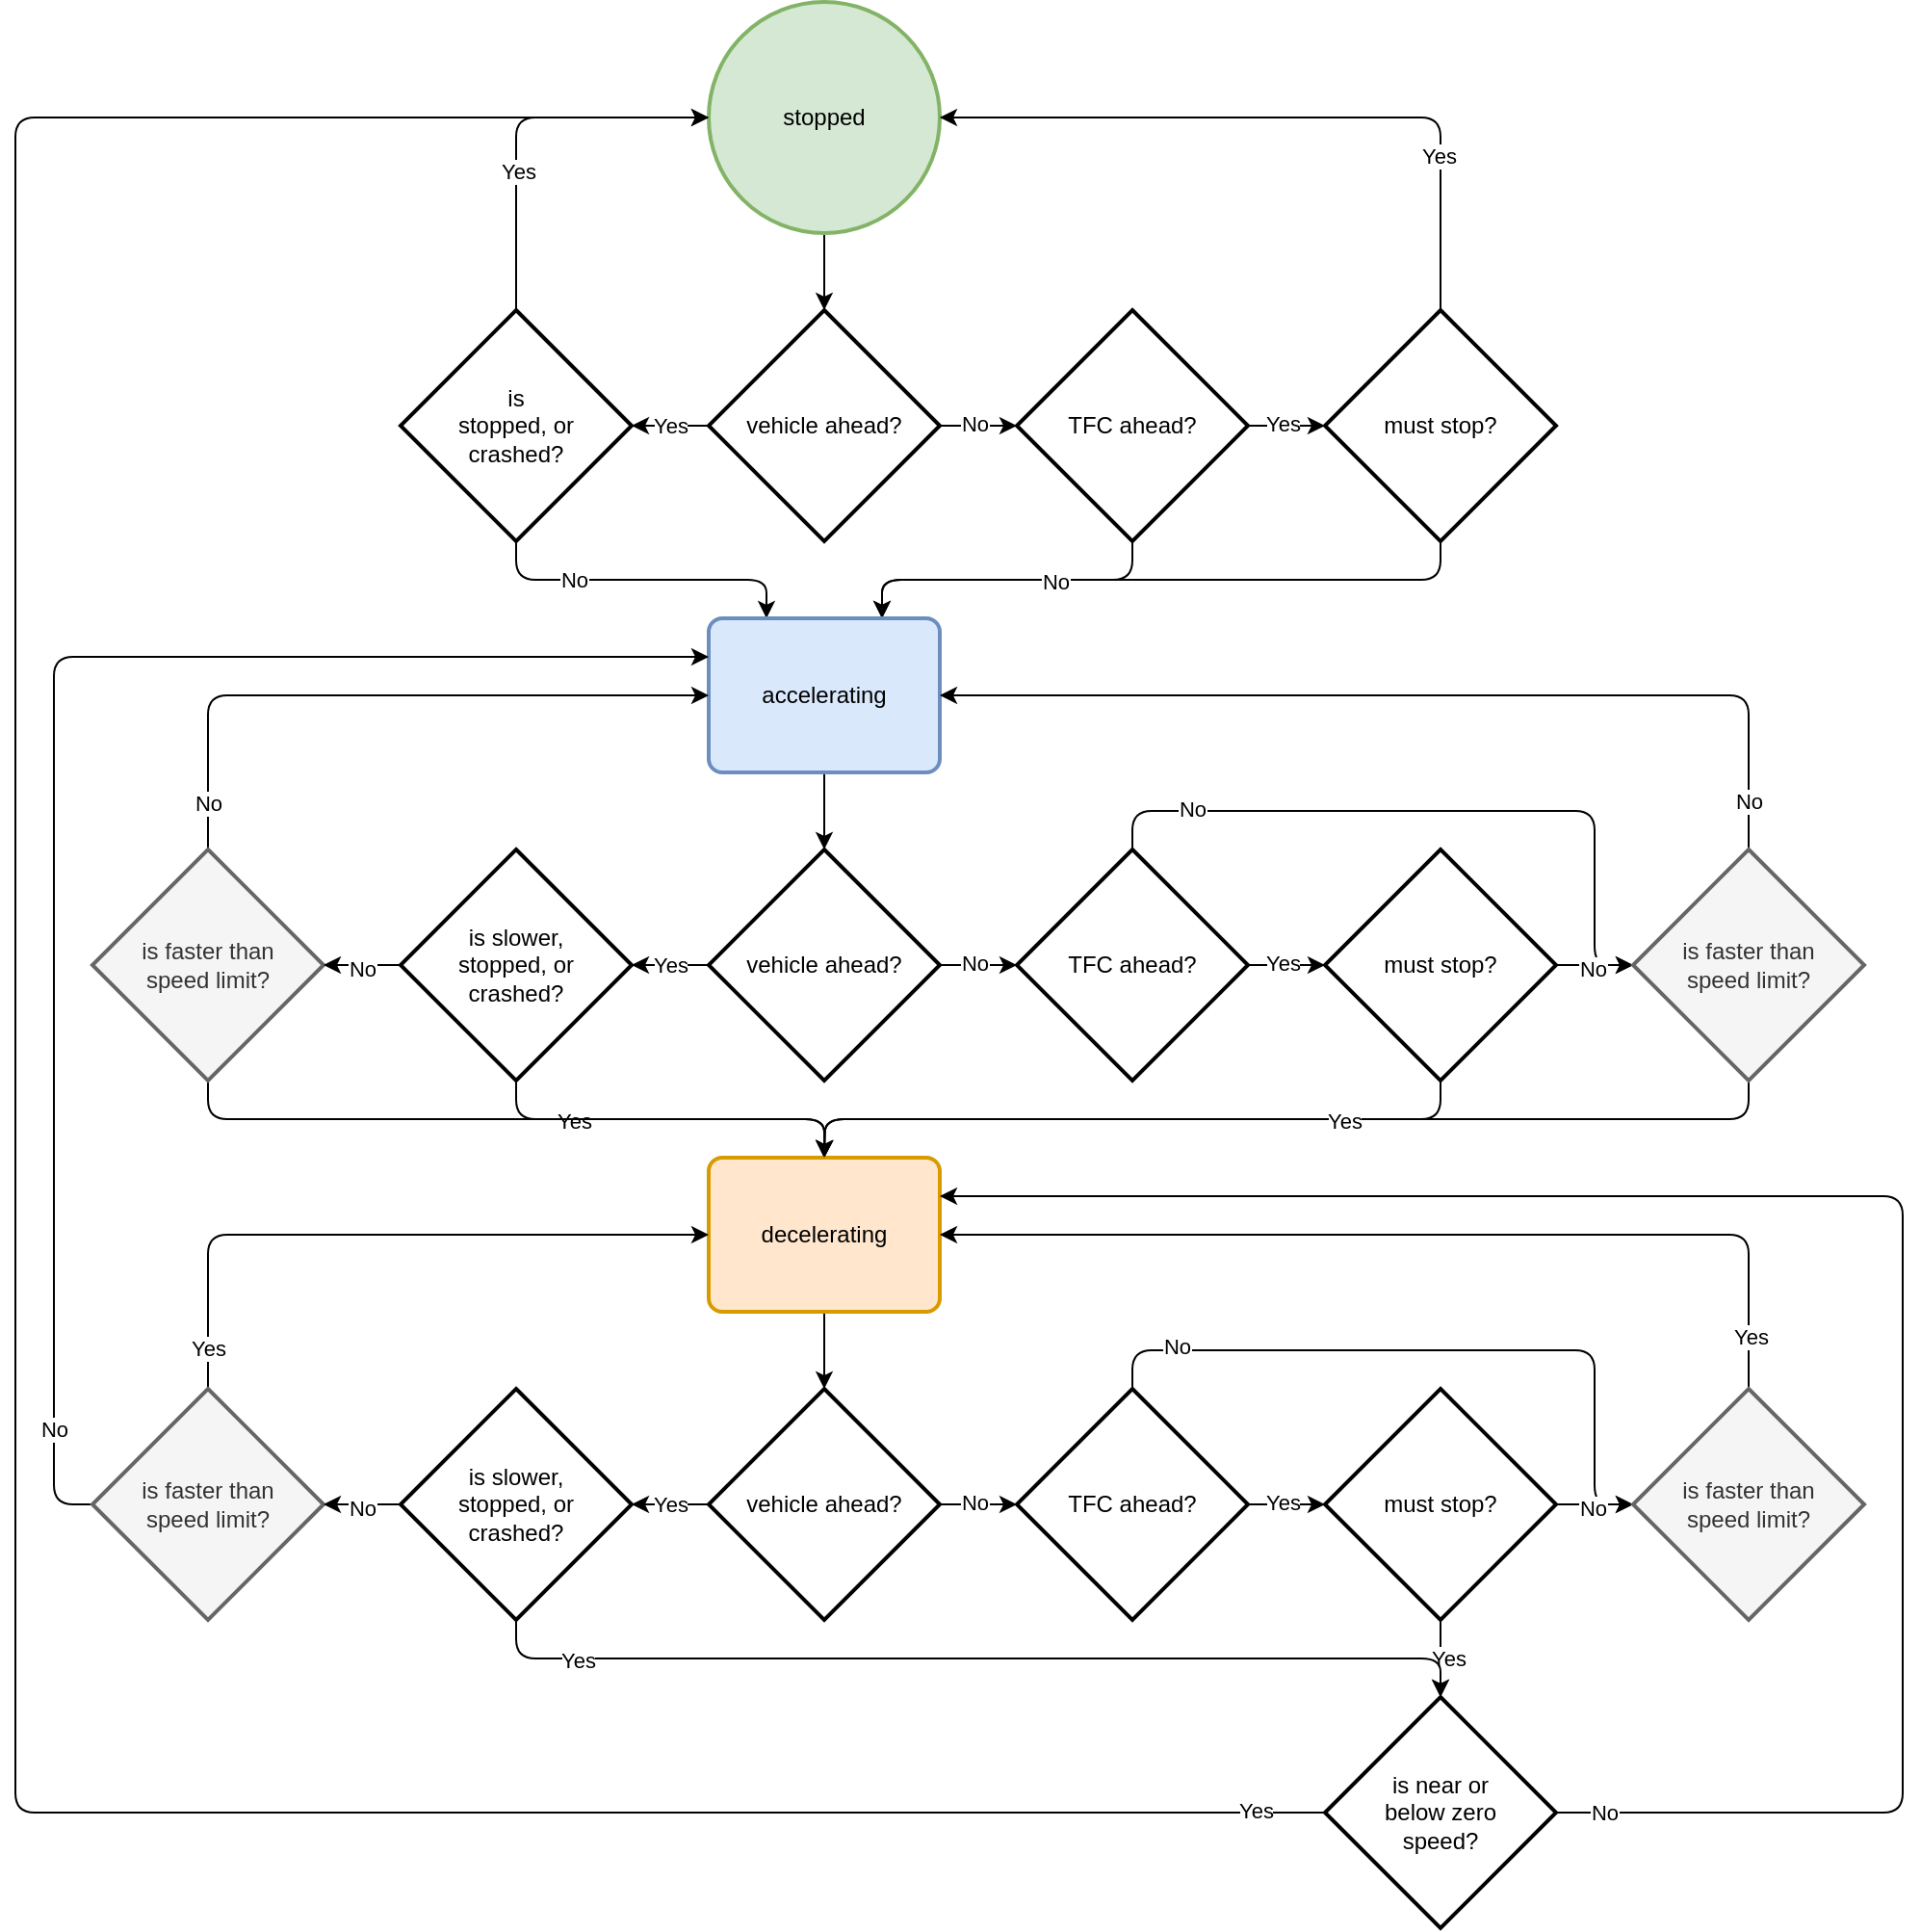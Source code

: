 <mxfile version="21.6.5" type="device">
  <diagram name="Page-1" id="joOFA0rlE12X3q9pTDwf">
    <mxGraphModel dx="2133" dy="830" grid="1" gridSize="10" guides="1" tooltips="1" connect="1" arrows="1" fold="1" page="1" pageScale="1" pageWidth="827" pageHeight="1169" math="0" shadow="0">
      <root>
        <mxCell id="0" />
        <mxCell id="1" parent="0" />
        <mxCell id="bNz2frpq777b6b2rO7nt-34" value="" style="edgeStyle=orthogonalEdgeStyle;rounded=0;orthogonalLoop=1;jettySize=auto;html=1;" edge="1" parent="1" source="bNz2frpq777b6b2rO7nt-1" target="bNz2frpq777b6b2rO7nt-2">
          <mxGeometry relative="1" as="geometry" />
        </mxCell>
        <mxCell id="bNz2frpq777b6b2rO7nt-1" value="stopped" style="strokeWidth=2;html=1;shape=mxgraph.flowchart.start_2;whiteSpace=wrap;fillColor=#d5e8d4;strokeColor=#82b366;" vertex="1" parent="1">
          <mxGeometry x="360" y="40" width="120" height="120" as="geometry" />
        </mxCell>
        <mxCell id="bNz2frpq777b6b2rO7nt-35" value="" style="edgeStyle=orthogonalEdgeStyle;rounded=0;orthogonalLoop=1;jettySize=auto;html=1;" edge="1" parent="1" source="bNz2frpq777b6b2rO7nt-2" target="bNz2frpq777b6b2rO7nt-30">
          <mxGeometry relative="1" as="geometry" />
        </mxCell>
        <mxCell id="bNz2frpq777b6b2rO7nt-36" value="No" style="edgeLabel;html=1;align=center;verticalAlign=middle;resizable=0;points=[];" vertex="1" connectable="0" parent="bNz2frpq777b6b2rO7nt-35">
          <mxGeometry x="-0.1" y="1" relative="1" as="geometry">
            <mxPoint as="offset" />
          </mxGeometry>
        </mxCell>
        <mxCell id="bNz2frpq777b6b2rO7nt-41" value="" style="edgeStyle=orthogonalEdgeStyle;rounded=0;orthogonalLoop=1;jettySize=auto;html=1;" edge="1" parent="1" source="bNz2frpq777b6b2rO7nt-2" target="bNz2frpq777b6b2rO7nt-40">
          <mxGeometry relative="1" as="geometry" />
        </mxCell>
        <mxCell id="bNz2frpq777b6b2rO7nt-42" value="Yes" style="edgeLabel;html=1;align=center;verticalAlign=middle;resizable=0;points=[];" vertex="1" connectable="0" parent="bNz2frpq777b6b2rO7nt-41">
          <mxGeometry relative="1" as="geometry">
            <mxPoint as="offset" />
          </mxGeometry>
        </mxCell>
        <mxCell id="bNz2frpq777b6b2rO7nt-2" value="vehicle ahead?" style="strokeWidth=2;html=1;shape=mxgraph.flowchart.decision;whiteSpace=wrap;" vertex="1" parent="1">
          <mxGeometry x="360" y="200" width="120" height="120" as="geometry" />
        </mxCell>
        <mxCell id="bNz2frpq777b6b2rO7nt-38" style="edgeStyle=orthogonalEdgeStyle;rounded=0;orthogonalLoop=1;jettySize=auto;html=1;exitX=1;exitY=0.5;exitDx=0;exitDy=0;exitPerimeter=0;entryX=0;entryY=0.5;entryDx=0;entryDy=0;entryPerimeter=0;" edge="1" parent="1" source="bNz2frpq777b6b2rO7nt-30" target="bNz2frpq777b6b2rO7nt-37">
          <mxGeometry relative="1" as="geometry" />
        </mxCell>
        <mxCell id="bNz2frpq777b6b2rO7nt-39" value="Yes" style="edgeLabel;html=1;align=center;verticalAlign=middle;resizable=0;points=[];" vertex="1" connectable="0" parent="bNz2frpq777b6b2rO7nt-38">
          <mxGeometry x="-0.1" y="1" relative="1" as="geometry">
            <mxPoint as="offset" />
          </mxGeometry>
        </mxCell>
        <mxCell id="bNz2frpq777b6b2rO7nt-100" style="edgeStyle=orthogonalEdgeStyle;rounded=1;orthogonalLoop=1;jettySize=auto;html=1;exitX=0.5;exitY=1;exitDx=0;exitDy=0;exitPerimeter=0;entryX=0.75;entryY=0;entryDx=0;entryDy=0;" edge="1" parent="1" source="bNz2frpq777b6b2rO7nt-30" target="bNz2frpq777b6b2rO7nt-47">
          <mxGeometry relative="1" as="geometry" />
        </mxCell>
        <mxCell id="bNz2frpq777b6b2rO7nt-30" value="TFC ahead?" style="strokeWidth=2;html=1;shape=mxgraph.flowchart.decision;whiteSpace=wrap;" vertex="1" parent="1">
          <mxGeometry x="520" y="200" width="120" height="120" as="geometry" />
        </mxCell>
        <mxCell id="bNz2frpq777b6b2rO7nt-45" style="edgeStyle=orthogonalEdgeStyle;rounded=1;orthogonalLoop=1;jettySize=auto;html=1;exitX=0.5;exitY=0;exitDx=0;exitDy=0;exitPerimeter=0;entryX=1;entryY=0.5;entryDx=0;entryDy=0;entryPerimeter=0;" edge="1" parent="1" source="bNz2frpq777b6b2rO7nt-37" target="bNz2frpq777b6b2rO7nt-1">
          <mxGeometry relative="1" as="geometry" />
        </mxCell>
        <mxCell id="bNz2frpq777b6b2rO7nt-46" value="Yes" style="edgeLabel;html=1;align=center;verticalAlign=middle;resizable=0;points=[];" vertex="1" connectable="0" parent="bNz2frpq777b6b2rO7nt-45">
          <mxGeometry x="-0.556" y="1" relative="1" as="geometry">
            <mxPoint as="offset" />
          </mxGeometry>
        </mxCell>
        <mxCell id="bNz2frpq777b6b2rO7nt-48" style="edgeStyle=orthogonalEdgeStyle;rounded=1;orthogonalLoop=1;jettySize=auto;html=1;exitX=0.5;exitY=1;exitDx=0;exitDy=0;exitPerimeter=0;entryX=0.75;entryY=0;entryDx=0;entryDy=0;" edge="1" parent="1" source="bNz2frpq777b6b2rO7nt-37" target="bNz2frpq777b6b2rO7nt-47">
          <mxGeometry relative="1" as="geometry" />
        </mxCell>
        <mxCell id="bNz2frpq777b6b2rO7nt-50" value="No" style="edgeLabel;html=1;align=center;verticalAlign=middle;resizable=0;points=[];" vertex="1" connectable="0" parent="bNz2frpq777b6b2rO7nt-48">
          <mxGeometry x="-0.648" y="1" relative="1" as="geometry">
            <mxPoint x="-162" as="offset" />
          </mxGeometry>
        </mxCell>
        <mxCell id="bNz2frpq777b6b2rO7nt-37" value="must stop?" style="strokeWidth=2;html=1;shape=mxgraph.flowchart.decision;whiteSpace=wrap;" vertex="1" parent="1">
          <mxGeometry x="680" y="200" width="120" height="120" as="geometry" />
        </mxCell>
        <mxCell id="bNz2frpq777b6b2rO7nt-43" style="edgeStyle=orthogonalEdgeStyle;rounded=1;orthogonalLoop=1;jettySize=auto;html=1;exitX=0.5;exitY=0;exitDx=0;exitDy=0;exitPerimeter=0;entryX=0;entryY=0.5;entryDx=0;entryDy=0;entryPerimeter=0;" edge="1" parent="1" source="bNz2frpq777b6b2rO7nt-40" target="bNz2frpq777b6b2rO7nt-1">
          <mxGeometry relative="1" as="geometry" />
        </mxCell>
        <mxCell id="bNz2frpq777b6b2rO7nt-44" value="Yes" style="edgeLabel;html=1;align=center;verticalAlign=middle;resizable=0;points=[];" vertex="1" connectable="0" parent="bNz2frpq777b6b2rO7nt-43">
          <mxGeometry x="-0.28" y="-1" relative="1" as="geometry">
            <mxPoint as="offset" />
          </mxGeometry>
        </mxCell>
        <mxCell id="bNz2frpq777b6b2rO7nt-49" style="edgeStyle=orthogonalEdgeStyle;rounded=1;orthogonalLoop=1;jettySize=auto;html=1;exitX=0.5;exitY=1;exitDx=0;exitDy=0;exitPerimeter=0;entryX=0.25;entryY=0;entryDx=0;entryDy=0;" edge="1" parent="1" source="bNz2frpq777b6b2rO7nt-40" target="bNz2frpq777b6b2rO7nt-47">
          <mxGeometry relative="1" as="geometry" />
        </mxCell>
        <mxCell id="bNz2frpq777b6b2rO7nt-51" value="No" style="edgeLabel;html=1;align=center;verticalAlign=middle;resizable=0;points=[];" vertex="1" connectable="0" parent="bNz2frpq777b6b2rO7nt-49">
          <mxGeometry x="-0.412" relative="1" as="geometry">
            <mxPoint as="offset" />
          </mxGeometry>
        </mxCell>
        <mxCell id="bNz2frpq777b6b2rO7nt-40" value="is&lt;br&gt;stopped, or&lt;br&gt;crashed?" style="strokeWidth=2;html=1;shape=mxgraph.flowchart.decision;whiteSpace=wrap;" vertex="1" parent="1">
          <mxGeometry x="200" y="200" width="120" height="120" as="geometry" />
        </mxCell>
        <mxCell id="bNz2frpq777b6b2rO7nt-80" value="" style="edgeStyle=orthogonalEdgeStyle;rounded=0;orthogonalLoop=1;jettySize=auto;html=1;" edge="1" parent="1" source="bNz2frpq777b6b2rO7nt-47" target="bNz2frpq777b6b2rO7nt-59">
          <mxGeometry relative="1" as="geometry" />
        </mxCell>
        <mxCell id="bNz2frpq777b6b2rO7nt-47" value="accelerating" style="rounded=1;whiteSpace=wrap;html=1;absoluteArcSize=1;arcSize=14;strokeWidth=2;fillColor=#dae8fc;strokeColor=#6c8ebf;" vertex="1" parent="1">
          <mxGeometry x="360" y="360" width="120" height="80" as="geometry" />
        </mxCell>
        <mxCell id="bNz2frpq777b6b2rO7nt-89" style="edgeStyle=orthogonalEdgeStyle;rounded=1;orthogonalLoop=1;jettySize=auto;html=1;exitX=0.5;exitY=0;exitDx=0;exitDy=0;exitPerimeter=0;entryX=0;entryY=0.5;entryDx=0;entryDy=0;" edge="1" parent="1" source="bNz2frpq777b6b2rO7nt-52" target="bNz2frpq777b6b2rO7nt-47">
          <mxGeometry relative="1" as="geometry" />
        </mxCell>
        <mxCell id="bNz2frpq777b6b2rO7nt-90" value="No" style="edgeLabel;html=1;align=center;verticalAlign=middle;resizable=0;points=[];" vertex="1" connectable="0" parent="bNz2frpq777b6b2rO7nt-89">
          <mxGeometry x="-0.85" relative="1" as="geometry">
            <mxPoint y="1" as="offset" />
          </mxGeometry>
        </mxCell>
        <mxCell id="bNz2frpq777b6b2rO7nt-96" style="edgeStyle=orthogonalEdgeStyle;rounded=1;orthogonalLoop=1;jettySize=auto;html=1;exitX=0.5;exitY=1;exitDx=0;exitDy=0;exitPerimeter=0;entryX=0.5;entryY=0;entryDx=0;entryDy=0;" edge="1" parent="1" source="bNz2frpq777b6b2rO7nt-52" target="bNz2frpq777b6b2rO7nt-67">
          <mxGeometry relative="1" as="geometry" />
        </mxCell>
        <mxCell id="bNz2frpq777b6b2rO7nt-99" value="Yes" style="edgeLabel;html=1;align=center;verticalAlign=middle;resizable=0;points=[];" vertex="1" connectable="0" parent="bNz2frpq777b6b2rO7nt-96">
          <mxGeometry x="-0.739" relative="1" as="geometry">
            <mxPoint x="163" y="1" as="offset" />
          </mxGeometry>
        </mxCell>
        <mxCell id="bNz2frpq777b6b2rO7nt-52" value="is faster than&lt;br&gt;speed limit?" style="strokeWidth=2;html=1;shape=mxgraph.flowchart.decision;whiteSpace=wrap;fillColor=#f5f5f5;fontColor=#333333;strokeColor=#666666;" vertex="1" parent="1">
          <mxGeometry x="40" y="480" width="120" height="120" as="geometry" />
        </mxCell>
        <mxCell id="bNz2frpq777b6b2rO7nt-55" value="" style="edgeStyle=orthogonalEdgeStyle;rounded=0;orthogonalLoop=1;jettySize=auto;html=1;" edge="1" parent="1" source="bNz2frpq777b6b2rO7nt-59" target="bNz2frpq777b6b2rO7nt-62">
          <mxGeometry relative="1" as="geometry" />
        </mxCell>
        <mxCell id="bNz2frpq777b6b2rO7nt-56" value="No" style="edgeLabel;html=1;align=center;verticalAlign=middle;resizable=0;points=[];" vertex="1" connectable="0" parent="bNz2frpq777b6b2rO7nt-55">
          <mxGeometry x="-0.1" y="1" relative="1" as="geometry">
            <mxPoint as="offset" />
          </mxGeometry>
        </mxCell>
        <mxCell id="bNz2frpq777b6b2rO7nt-57" value="" style="edgeStyle=orthogonalEdgeStyle;rounded=0;orthogonalLoop=1;jettySize=auto;html=1;" edge="1" parent="1" source="bNz2frpq777b6b2rO7nt-59" target="bNz2frpq777b6b2rO7nt-64">
          <mxGeometry relative="1" as="geometry" />
        </mxCell>
        <mxCell id="bNz2frpq777b6b2rO7nt-58" value="Yes" style="edgeLabel;html=1;align=center;verticalAlign=middle;resizable=0;points=[];" vertex="1" connectable="0" parent="bNz2frpq777b6b2rO7nt-57">
          <mxGeometry relative="1" as="geometry">
            <mxPoint as="offset" />
          </mxGeometry>
        </mxCell>
        <mxCell id="bNz2frpq777b6b2rO7nt-59" value="vehicle ahead?" style="strokeWidth=2;html=1;shape=mxgraph.flowchart.decision;whiteSpace=wrap;" vertex="1" parent="1">
          <mxGeometry x="360" y="480" width="120" height="120" as="geometry" />
        </mxCell>
        <mxCell id="bNz2frpq777b6b2rO7nt-60" style="edgeStyle=orthogonalEdgeStyle;rounded=0;orthogonalLoop=1;jettySize=auto;html=1;exitX=1;exitY=0.5;exitDx=0;exitDy=0;exitPerimeter=0;entryX=0;entryY=0.5;entryDx=0;entryDy=0;entryPerimeter=0;" edge="1" parent="1" source="bNz2frpq777b6b2rO7nt-62" target="bNz2frpq777b6b2rO7nt-63">
          <mxGeometry relative="1" as="geometry" />
        </mxCell>
        <mxCell id="bNz2frpq777b6b2rO7nt-61" value="Yes" style="edgeLabel;html=1;align=center;verticalAlign=middle;resizable=0;points=[];" vertex="1" connectable="0" parent="bNz2frpq777b6b2rO7nt-60">
          <mxGeometry x="-0.1" y="1" relative="1" as="geometry">
            <mxPoint as="offset" />
          </mxGeometry>
        </mxCell>
        <mxCell id="bNz2frpq777b6b2rO7nt-103" style="edgeStyle=orthogonalEdgeStyle;rounded=1;orthogonalLoop=1;jettySize=auto;html=1;exitX=0.5;exitY=0;exitDx=0;exitDy=0;exitPerimeter=0;entryX=0;entryY=0.5;entryDx=0;entryDy=0;entryPerimeter=0;" edge="1" parent="1" source="bNz2frpq777b6b2rO7nt-62" target="bNz2frpq777b6b2rO7nt-91">
          <mxGeometry relative="1" as="geometry">
            <Array as="points">
              <mxPoint x="580" y="460" />
              <mxPoint x="820" y="460" />
              <mxPoint x="820" y="540" />
            </Array>
          </mxGeometry>
        </mxCell>
        <mxCell id="bNz2frpq777b6b2rO7nt-104" value="No" style="edgeLabel;html=1;align=center;verticalAlign=middle;resizable=0;points=[];" vertex="1" connectable="0" parent="bNz2frpq777b6b2rO7nt-103">
          <mxGeometry x="-0.717" y="2" relative="1" as="geometry">
            <mxPoint y="1" as="offset" />
          </mxGeometry>
        </mxCell>
        <mxCell id="bNz2frpq777b6b2rO7nt-62" value="TFC ahead?" style="strokeWidth=2;html=1;shape=mxgraph.flowchart.decision;whiteSpace=wrap;" vertex="1" parent="1">
          <mxGeometry x="520" y="480" width="120" height="120" as="geometry" />
        </mxCell>
        <mxCell id="bNz2frpq777b6b2rO7nt-92" style="edgeStyle=orthogonalEdgeStyle;rounded=0;orthogonalLoop=1;jettySize=auto;html=1;exitX=1;exitY=0.5;exitDx=0;exitDy=0;exitPerimeter=0;entryX=0;entryY=0.5;entryDx=0;entryDy=0;entryPerimeter=0;" edge="1" parent="1" source="bNz2frpq777b6b2rO7nt-63" target="bNz2frpq777b6b2rO7nt-91">
          <mxGeometry relative="1" as="geometry" />
        </mxCell>
        <mxCell id="bNz2frpq777b6b2rO7nt-93" value="No" style="edgeLabel;html=1;align=center;verticalAlign=middle;resizable=0;points=[];" vertex="1" connectable="0" parent="bNz2frpq777b6b2rO7nt-92">
          <mxGeometry x="-0.05" y="-1" relative="1" as="geometry">
            <mxPoint y="1" as="offset" />
          </mxGeometry>
        </mxCell>
        <mxCell id="bNz2frpq777b6b2rO7nt-101" style="edgeStyle=orthogonalEdgeStyle;rounded=1;orthogonalLoop=1;jettySize=auto;html=1;exitX=0.5;exitY=1;exitDx=0;exitDy=0;exitPerimeter=0;" edge="1" parent="1" source="bNz2frpq777b6b2rO7nt-63">
          <mxGeometry relative="1" as="geometry">
            <mxPoint x="420" y="640" as="targetPoint" />
          </mxGeometry>
        </mxCell>
        <mxCell id="bNz2frpq777b6b2rO7nt-63" value="must stop?" style="strokeWidth=2;html=1;shape=mxgraph.flowchart.decision;whiteSpace=wrap;" vertex="1" parent="1">
          <mxGeometry x="680" y="480" width="120" height="120" as="geometry" />
        </mxCell>
        <mxCell id="bNz2frpq777b6b2rO7nt-87" style="edgeStyle=orthogonalEdgeStyle;rounded=0;orthogonalLoop=1;jettySize=auto;html=1;exitX=0;exitY=0.5;exitDx=0;exitDy=0;exitPerimeter=0;entryX=1;entryY=0.5;entryDx=0;entryDy=0;entryPerimeter=0;" edge="1" parent="1" source="bNz2frpq777b6b2rO7nt-64" target="bNz2frpq777b6b2rO7nt-52">
          <mxGeometry relative="1" as="geometry" />
        </mxCell>
        <mxCell id="bNz2frpq777b6b2rO7nt-88" value="No" style="edgeLabel;html=1;align=center;verticalAlign=middle;resizable=0;points=[];" vertex="1" connectable="0" parent="bNz2frpq777b6b2rO7nt-87">
          <mxGeometry y="2" relative="1" as="geometry">
            <mxPoint as="offset" />
          </mxGeometry>
        </mxCell>
        <mxCell id="bNz2frpq777b6b2rO7nt-105" style="edgeStyle=orthogonalEdgeStyle;rounded=1;orthogonalLoop=1;jettySize=auto;html=1;exitX=0.5;exitY=1;exitDx=0;exitDy=0;exitPerimeter=0;entryX=0.5;entryY=0;entryDx=0;entryDy=0;" edge="1" parent="1" source="bNz2frpq777b6b2rO7nt-64" target="bNz2frpq777b6b2rO7nt-67">
          <mxGeometry relative="1" as="geometry" />
        </mxCell>
        <mxCell id="bNz2frpq777b6b2rO7nt-64" value="is slower,&lt;br&gt;stopped, or&lt;br&gt;crashed?" style="strokeWidth=2;html=1;shape=mxgraph.flowchart.decision;whiteSpace=wrap;" vertex="1" parent="1">
          <mxGeometry x="200" y="480" width="120" height="120" as="geometry" />
        </mxCell>
        <mxCell id="bNz2frpq777b6b2rO7nt-124" style="edgeStyle=orthogonalEdgeStyle;rounded=0;orthogonalLoop=1;jettySize=auto;html=1;exitX=0.5;exitY=1;exitDx=0;exitDy=0;entryX=0.5;entryY=0;entryDx=0;entryDy=0;entryPerimeter=0;" edge="1" parent="1" source="bNz2frpq777b6b2rO7nt-67" target="bNz2frpq777b6b2rO7nt-111">
          <mxGeometry relative="1" as="geometry" />
        </mxCell>
        <mxCell id="bNz2frpq777b6b2rO7nt-67" value="decelerating" style="rounded=1;whiteSpace=wrap;html=1;absoluteArcSize=1;arcSize=14;strokeWidth=2;fillColor=#ffe6cc;strokeColor=#d79b00;" vertex="1" parent="1">
          <mxGeometry x="360" y="640" width="120" height="80" as="geometry" />
        </mxCell>
        <mxCell id="bNz2frpq777b6b2rO7nt-94" style="edgeStyle=orthogonalEdgeStyle;rounded=1;orthogonalLoop=1;jettySize=auto;html=1;exitX=0.5;exitY=0;exitDx=0;exitDy=0;exitPerimeter=0;entryX=1;entryY=0.5;entryDx=0;entryDy=0;" edge="1" parent="1" source="bNz2frpq777b6b2rO7nt-91" target="bNz2frpq777b6b2rO7nt-47">
          <mxGeometry relative="1" as="geometry" />
        </mxCell>
        <mxCell id="bNz2frpq777b6b2rO7nt-95" value="No" style="edgeLabel;html=1;align=center;verticalAlign=middle;resizable=0;points=[];" vertex="1" connectable="0" parent="bNz2frpq777b6b2rO7nt-94">
          <mxGeometry x="-0.898" relative="1" as="geometry">
            <mxPoint as="offset" />
          </mxGeometry>
        </mxCell>
        <mxCell id="bNz2frpq777b6b2rO7nt-97" style="edgeStyle=orthogonalEdgeStyle;rounded=1;orthogonalLoop=1;jettySize=auto;html=1;exitX=0.5;exitY=1;exitDx=0;exitDy=0;exitPerimeter=0;" edge="1" parent="1" source="bNz2frpq777b6b2rO7nt-91">
          <mxGeometry relative="1" as="geometry">
            <mxPoint x="420" y="640" as="targetPoint" />
          </mxGeometry>
        </mxCell>
        <mxCell id="bNz2frpq777b6b2rO7nt-98" value="Yes" style="edgeLabel;html=1;align=center;verticalAlign=middle;resizable=0;points=[];" vertex="1" connectable="0" parent="bNz2frpq777b6b2rO7nt-97">
          <mxGeometry x="-0.8" y="1" relative="1" as="geometry">
            <mxPoint x="-178" as="offset" />
          </mxGeometry>
        </mxCell>
        <mxCell id="bNz2frpq777b6b2rO7nt-91" value="is faster than&lt;br&gt;speed limit?" style="strokeWidth=2;html=1;shape=mxgraph.flowchart.decision;whiteSpace=wrap;fillColor=#f5f5f5;fontColor=#333333;strokeColor=#666666;" vertex="1" parent="1">
          <mxGeometry x="840" y="480" width="120" height="120" as="geometry" />
        </mxCell>
        <mxCell id="bNz2frpq777b6b2rO7nt-125" style="edgeStyle=orthogonalEdgeStyle;rounded=1;orthogonalLoop=1;jettySize=auto;html=1;exitX=0.5;exitY=0;exitDx=0;exitDy=0;exitPerimeter=0;entryX=0;entryY=0.5;entryDx=0;entryDy=0;" edge="1" parent="1" source="bNz2frpq777b6b2rO7nt-106" target="bNz2frpq777b6b2rO7nt-67">
          <mxGeometry relative="1" as="geometry" />
        </mxCell>
        <mxCell id="bNz2frpq777b6b2rO7nt-126" value="Yes" style="edgeLabel;html=1;align=center;verticalAlign=middle;resizable=0;points=[];" vertex="1" connectable="0" parent="bNz2frpq777b6b2rO7nt-125">
          <mxGeometry x="-0.868" relative="1" as="geometry">
            <mxPoint y="1" as="offset" />
          </mxGeometry>
        </mxCell>
        <mxCell id="bNz2frpq777b6b2rO7nt-140" style="edgeStyle=orthogonalEdgeStyle;rounded=1;orthogonalLoop=1;jettySize=auto;html=1;exitX=0;exitY=0.5;exitDx=0;exitDy=0;exitPerimeter=0;entryX=0;entryY=0.25;entryDx=0;entryDy=0;" edge="1" parent="1" source="bNz2frpq777b6b2rO7nt-106" target="bNz2frpq777b6b2rO7nt-47">
          <mxGeometry relative="1" as="geometry" />
        </mxCell>
        <mxCell id="bNz2frpq777b6b2rO7nt-141" value="No" style="edgeLabel;html=1;align=center;verticalAlign=middle;resizable=0;points=[];" vertex="1" connectable="0" parent="bNz2frpq777b6b2rO7nt-140">
          <mxGeometry x="-0.849" relative="1" as="geometry">
            <mxPoint y="1" as="offset" />
          </mxGeometry>
        </mxCell>
        <mxCell id="bNz2frpq777b6b2rO7nt-106" value="is faster than&lt;br&gt;speed limit?" style="strokeWidth=2;html=1;shape=mxgraph.flowchart.decision;whiteSpace=wrap;fillColor=#f5f5f5;fontColor=#333333;strokeColor=#666666;" vertex="1" parent="1">
          <mxGeometry x="40" y="760" width="120" height="120" as="geometry" />
        </mxCell>
        <mxCell id="bNz2frpq777b6b2rO7nt-107" value="" style="edgeStyle=orthogonalEdgeStyle;rounded=0;orthogonalLoop=1;jettySize=auto;html=1;" edge="1" parent="1" source="bNz2frpq777b6b2rO7nt-111" target="bNz2frpq777b6b2rO7nt-116">
          <mxGeometry relative="1" as="geometry" />
        </mxCell>
        <mxCell id="bNz2frpq777b6b2rO7nt-108" value="No" style="edgeLabel;html=1;align=center;verticalAlign=middle;resizable=0;points=[];" vertex="1" connectable="0" parent="bNz2frpq777b6b2rO7nt-107">
          <mxGeometry x="-0.1" y="1" relative="1" as="geometry">
            <mxPoint as="offset" />
          </mxGeometry>
        </mxCell>
        <mxCell id="bNz2frpq777b6b2rO7nt-109" value="" style="edgeStyle=orthogonalEdgeStyle;rounded=0;orthogonalLoop=1;jettySize=auto;html=1;" edge="1" parent="1" source="bNz2frpq777b6b2rO7nt-111" target="bNz2frpq777b6b2rO7nt-122">
          <mxGeometry relative="1" as="geometry" />
        </mxCell>
        <mxCell id="bNz2frpq777b6b2rO7nt-110" value="Yes" style="edgeLabel;html=1;align=center;verticalAlign=middle;resizable=0;points=[];" vertex="1" connectable="0" parent="bNz2frpq777b6b2rO7nt-109">
          <mxGeometry relative="1" as="geometry">
            <mxPoint as="offset" />
          </mxGeometry>
        </mxCell>
        <mxCell id="bNz2frpq777b6b2rO7nt-111" value="vehicle ahead?" style="strokeWidth=2;html=1;shape=mxgraph.flowchart.decision;whiteSpace=wrap;" vertex="1" parent="1">
          <mxGeometry x="360" y="760" width="120" height="120" as="geometry" />
        </mxCell>
        <mxCell id="bNz2frpq777b6b2rO7nt-112" style="edgeStyle=orthogonalEdgeStyle;rounded=0;orthogonalLoop=1;jettySize=auto;html=1;exitX=1;exitY=0.5;exitDx=0;exitDy=0;exitPerimeter=0;entryX=0;entryY=0.5;entryDx=0;entryDy=0;entryPerimeter=0;" edge="1" parent="1" source="bNz2frpq777b6b2rO7nt-116" target="bNz2frpq777b6b2rO7nt-119">
          <mxGeometry relative="1" as="geometry" />
        </mxCell>
        <mxCell id="bNz2frpq777b6b2rO7nt-113" value="Yes" style="edgeLabel;html=1;align=center;verticalAlign=middle;resizable=0;points=[];" vertex="1" connectable="0" parent="bNz2frpq777b6b2rO7nt-112">
          <mxGeometry x="-0.1" y="1" relative="1" as="geometry">
            <mxPoint as="offset" />
          </mxGeometry>
        </mxCell>
        <mxCell id="bNz2frpq777b6b2rO7nt-127" style="edgeStyle=orthogonalEdgeStyle;rounded=1;orthogonalLoop=1;jettySize=auto;html=1;exitX=0.5;exitY=0;exitDx=0;exitDy=0;exitPerimeter=0;entryX=0;entryY=0.5;entryDx=0;entryDy=0;entryPerimeter=0;" edge="1" parent="1" source="bNz2frpq777b6b2rO7nt-116" target="bNz2frpq777b6b2rO7nt-123">
          <mxGeometry relative="1" as="geometry">
            <Array as="points">
              <mxPoint x="580" y="740" />
              <mxPoint x="820" y="740" />
              <mxPoint x="820" y="820" />
            </Array>
          </mxGeometry>
        </mxCell>
        <mxCell id="bNz2frpq777b6b2rO7nt-128" value="No" style="edgeLabel;html=1;align=center;verticalAlign=middle;resizable=0;points=[];" vertex="1" connectable="0" parent="bNz2frpq777b6b2rO7nt-127">
          <mxGeometry x="-0.761" y="3" relative="1" as="geometry">
            <mxPoint y="1" as="offset" />
          </mxGeometry>
        </mxCell>
        <mxCell id="bNz2frpq777b6b2rO7nt-116" value="TFC ahead?" style="strokeWidth=2;html=1;shape=mxgraph.flowchart.decision;whiteSpace=wrap;" vertex="1" parent="1">
          <mxGeometry x="520" y="760" width="120" height="120" as="geometry" />
        </mxCell>
        <mxCell id="bNz2frpq777b6b2rO7nt-117" style="edgeStyle=orthogonalEdgeStyle;rounded=0;orthogonalLoop=1;jettySize=auto;html=1;exitX=1;exitY=0.5;exitDx=0;exitDy=0;exitPerimeter=0;entryX=0;entryY=0.5;entryDx=0;entryDy=0;entryPerimeter=0;" edge="1" parent="1" source="bNz2frpq777b6b2rO7nt-119" target="bNz2frpq777b6b2rO7nt-123">
          <mxGeometry relative="1" as="geometry" />
        </mxCell>
        <mxCell id="bNz2frpq777b6b2rO7nt-118" value="No" style="edgeLabel;html=1;align=center;verticalAlign=middle;resizable=0;points=[];" vertex="1" connectable="0" parent="bNz2frpq777b6b2rO7nt-117">
          <mxGeometry x="-0.05" y="-1" relative="1" as="geometry">
            <mxPoint y="1" as="offset" />
          </mxGeometry>
        </mxCell>
        <mxCell id="bNz2frpq777b6b2rO7nt-132" style="edgeStyle=orthogonalEdgeStyle;rounded=0;orthogonalLoop=1;jettySize=auto;html=1;exitX=0.5;exitY=1;exitDx=0;exitDy=0;exitPerimeter=0;entryX=0.5;entryY=0;entryDx=0;entryDy=0;entryPerimeter=0;" edge="1" parent="1" source="bNz2frpq777b6b2rO7nt-119" target="bNz2frpq777b6b2rO7nt-131">
          <mxGeometry relative="1" as="geometry" />
        </mxCell>
        <mxCell id="bNz2frpq777b6b2rO7nt-133" value="Yes" style="edgeLabel;html=1;align=center;verticalAlign=middle;resizable=0;points=[];" vertex="1" connectable="0" parent="bNz2frpq777b6b2rO7nt-132">
          <mxGeometry x="-0.025" y="4" relative="1" as="geometry">
            <mxPoint as="offset" />
          </mxGeometry>
        </mxCell>
        <mxCell id="bNz2frpq777b6b2rO7nt-119" value="must stop?" style="strokeWidth=2;html=1;shape=mxgraph.flowchart.decision;whiteSpace=wrap;" vertex="1" parent="1">
          <mxGeometry x="680" y="760" width="120" height="120" as="geometry" />
        </mxCell>
        <mxCell id="bNz2frpq777b6b2rO7nt-120" style="edgeStyle=orthogonalEdgeStyle;rounded=0;orthogonalLoop=1;jettySize=auto;html=1;exitX=0;exitY=0.5;exitDx=0;exitDy=0;exitPerimeter=0;entryX=1;entryY=0.5;entryDx=0;entryDy=0;entryPerimeter=0;" edge="1" parent="1" source="bNz2frpq777b6b2rO7nt-122" target="bNz2frpq777b6b2rO7nt-106">
          <mxGeometry relative="1" as="geometry" />
        </mxCell>
        <mxCell id="bNz2frpq777b6b2rO7nt-121" value="No" style="edgeLabel;html=1;align=center;verticalAlign=middle;resizable=0;points=[];" vertex="1" connectable="0" parent="bNz2frpq777b6b2rO7nt-120">
          <mxGeometry y="2" relative="1" as="geometry">
            <mxPoint as="offset" />
          </mxGeometry>
        </mxCell>
        <mxCell id="bNz2frpq777b6b2rO7nt-138" style="edgeStyle=orthogonalEdgeStyle;rounded=1;orthogonalLoop=1;jettySize=auto;html=1;exitX=0.5;exitY=1;exitDx=0;exitDy=0;exitPerimeter=0;entryX=0.5;entryY=0;entryDx=0;entryDy=0;entryPerimeter=0;" edge="1" parent="1" source="bNz2frpq777b6b2rO7nt-122" target="bNz2frpq777b6b2rO7nt-131">
          <mxGeometry relative="1" as="geometry" />
        </mxCell>
        <mxCell id="bNz2frpq777b6b2rO7nt-139" value="Yes" style="edgeLabel;html=1;align=center;verticalAlign=middle;resizable=0;points=[];" vertex="1" connectable="0" parent="bNz2frpq777b6b2rO7nt-138">
          <mxGeometry x="-0.8" relative="1" as="geometry">
            <mxPoint y="1" as="offset" />
          </mxGeometry>
        </mxCell>
        <mxCell id="bNz2frpq777b6b2rO7nt-122" value="is slower,&lt;br&gt;stopped, or&lt;br&gt;crashed?" style="strokeWidth=2;html=1;shape=mxgraph.flowchart.decision;whiteSpace=wrap;" vertex="1" parent="1">
          <mxGeometry x="200" y="760" width="120" height="120" as="geometry" />
        </mxCell>
        <mxCell id="bNz2frpq777b6b2rO7nt-129" style="edgeStyle=orthogonalEdgeStyle;rounded=1;orthogonalLoop=1;jettySize=auto;html=1;exitX=0.5;exitY=0;exitDx=0;exitDy=0;exitPerimeter=0;entryX=1;entryY=0.5;entryDx=0;entryDy=0;" edge="1" parent="1" source="bNz2frpq777b6b2rO7nt-123" target="bNz2frpq777b6b2rO7nt-67">
          <mxGeometry relative="1" as="geometry" />
        </mxCell>
        <mxCell id="bNz2frpq777b6b2rO7nt-130" value="Yes" style="edgeLabel;html=1;align=center;verticalAlign=middle;resizable=0;points=[];" vertex="1" connectable="0" parent="bNz2frpq777b6b2rO7nt-129">
          <mxGeometry x="-0.89" y="-1" relative="1" as="geometry">
            <mxPoint as="offset" />
          </mxGeometry>
        </mxCell>
        <mxCell id="bNz2frpq777b6b2rO7nt-123" value="is faster than&lt;br&gt;speed limit?" style="strokeWidth=2;html=1;shape=mxgraph.flowchart.decision;whiteSpace=wrap;fillColor=#f5f5f5;fontColor=#333333;strokeColor=#666666;" vertex="1" parent="1">
          <mxGeometry x="840" y="760" width="120" height="120" as="geometry" />
        </mxCell>
        <mxCell id="bNz2frpq777b6b2rO7nt-134" style="edgeStyle=orthogonalEdgeStyle;rounded=1;orthogonalLoop=1;jettySize=auto;html=1;exitX=1;exitY=0.5;exitDx=0;exitDy=0;exitPerimeter=0;entryX=1;entryY=0.25;entryDx=0;entryDy=0;" edge="1" parent="1" source="bNz2frpq777b6b2rO7nt-131" target="bNz2frpq777b6b2rO7nt-67">
          <mxGeometry relative="1" as="geometry">
            <Array as="points">
              <mxPoint x="980" y="980" />
              <mxPoint x="980" y="660" />
            </Array>
          </mxGeometry>
        </mxCell>
        <mxCell id="bNz2frpq777b6b2rO7nt-135" value="No" style="edgeLabel;html=1;align=center;verticalAlign=middle;resizable=0;points=[];" vertex="1" connectable="0" parent="bNz2frpq777b6b2rO7nt-134">
          <mxGeometry x="-0.95" y="1" relative="1" as="geometry">
            <mxPoint y="1" as="offset" />
          </mxGeometry>
        </mxCell>
        <mxCell id="bNz2frpq777b6b2rO7nt-142" style="edgeStyle=orthogonalEdgeStyle;rounded=1;orthogonalLoop=1;jettySize=auto;html=1;exitX=0;exitY=0.5;exitDx=0;exitDy=0;exitPerimeter=0;entryX=0;entryY=0.5;entryDx=0;entryDy=0;entryPerimeter=0;" edge="1" parent="1" source="bNz2frpq777b6b2rO7nt-131" target="bNz2frpq777b6b2rO7nt-1">
          <mxGeometry relative="1" as="geometry">
            <Array as="points">
              <mxPoint y="980" />
              <mxPoint y="100" />
            </Array>
          </mxGeometry>
        </mxCell>
        <mxCell id="bNz2frpq777b6b2rO7nt-143" value="Yes" style="edgeLabel;html=1;align=center;verticalAlign=middle;resizable=0;points=[];" vertex="1" connectable="0" parent="bNz2frpq777b6b2rO7nt-142">
          <mxGeometry x="-0.962" y="-1" relative="1" as="geometry">
            <mxPoint as="offset" />
          </mxGeometry>
        </mxCell>
        <mxCell id="bNz2frpq777b6b2rO7nt-131" value="is near or&lt;br&gt;below zero&lt;br&gt;speed?" style="strokeWidth=2;html=1;shape=mxgraph.flowchart.decision;whiteSpace=wrap;" vertex="1" parent="1">
          <mxGeometry x="680" y="920" width="120" height="120" as="geometry" />
        </mxCell>
      </root>
    </mxGraphModel>
  </diagram>
</mxfile>
